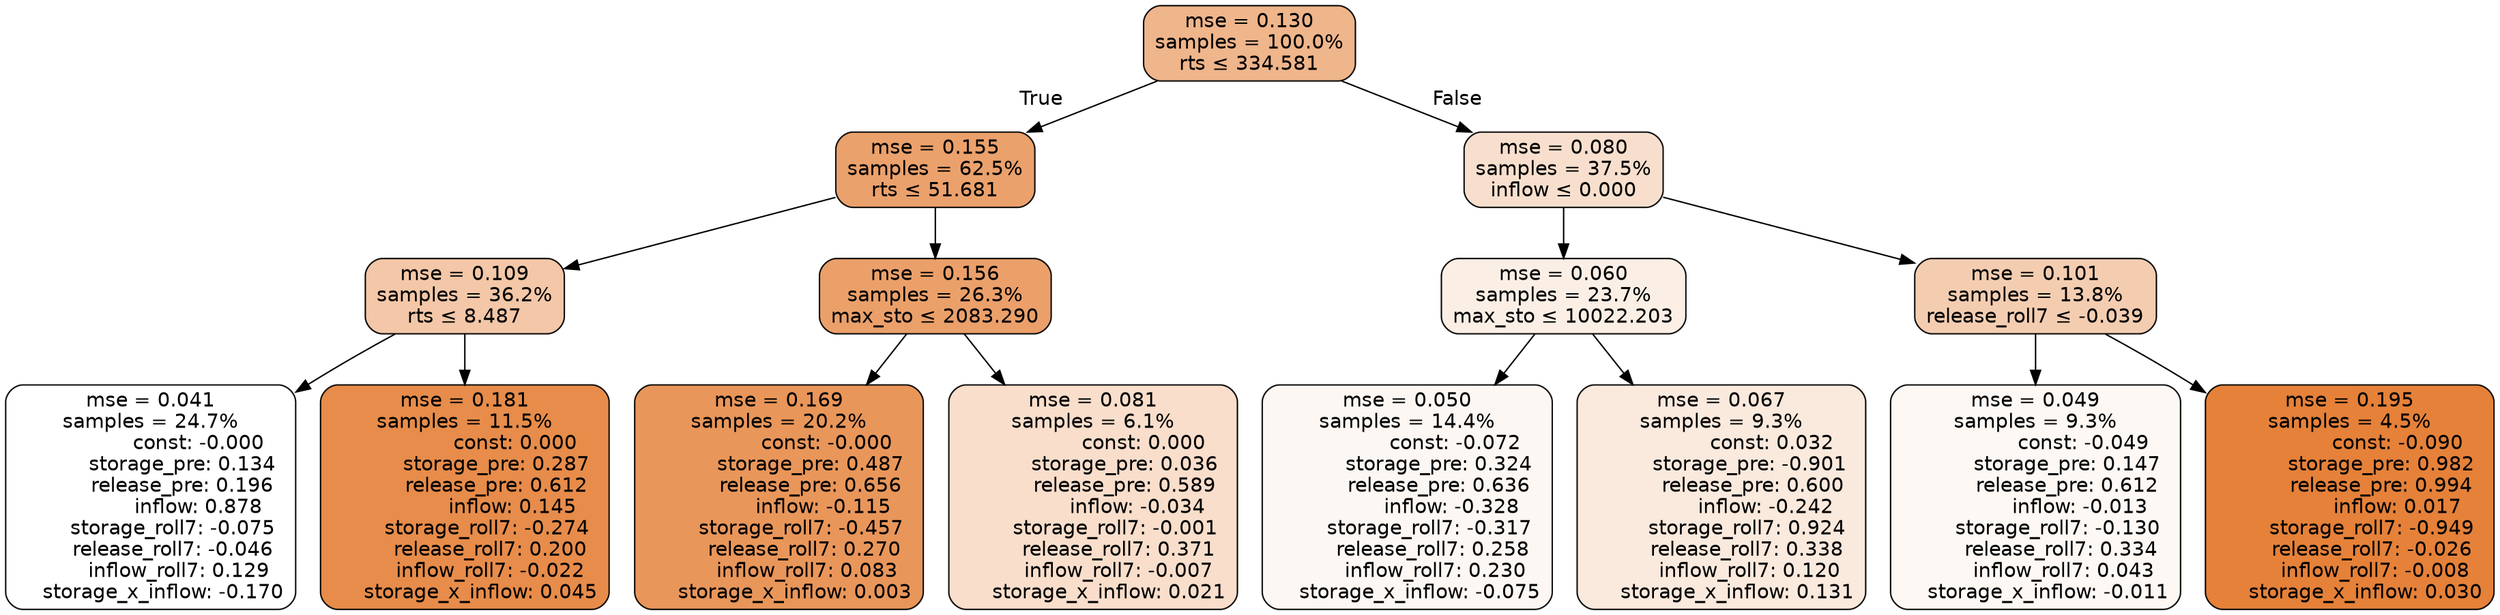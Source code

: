 digraph tree {
bgcolor="transparent"
node [shape=rectangle, style="filled, rounded", color="black", fontname=helvetica] ;
edge [fontname=helvetica] ;
	"0" [label="mse = 0.130
samples = 100.0%
rts &le; 334.581", fillcolor="#efb58b"]
	"1" [label="mse = 0.155
samples = 62.5%
rts &le; 51.681", fillcolor="#eba16c"]
	"2" [label="mse = 0.109
samples = 36.2%
rts &le; 8.487", fillcolor="#f3c7a7"]
	"3" [label="mse = 0.041
samples = 24.7%
               const: -0.000
          storage_pre: 0.134
          release_pre: 0.196
               inflow: 0.878
       storage_roll7: -0.075
       release_roll7: -0.046
         inflow_roll7: 0.129
    storage_x_inflow: -0.170", fillcolor="#ffffff"]
	"4" [label="mse = 0.181
samples = 11.5%
                const: 0.000
          storage_pre: 0.287
          release_pre: 0.612
               inflow: 0.145
       storage_roll7: -0.274
        release_roll7: 0.200
        inflow_roll7: -0.022
     storage_x_inflow: 0.045", fillcolor="#e78c4a"]
	"5" [label="mse = 0.156
samples = 26.3%
max_sto &le; 2083.290", fillcolor="#eba06a"]
	"6" [label="mse = 0.169
samples = 20.2%
               const: -0.000
          storage_pre: 0.487
          release_pre: 0.656
              inflow: -0.115
       storage_roll7: -0.457
        release_roll7: 0.270
         inflow_roll7: 0.083
     storage_x_inflow: 0.003", fillcolor="#e9965a"]
	"7" [label="mse = 0.081
samples = 6.1%
                const: 0.000
          storage_pre: 0.036
          release_pre: 0.589
              inflow: -0.034
       storage_roll7: -0.001
        release_roll7: 0.371
        inflow_roll7: -0.007
     storage_x_inflow: 0.021", fillcolor="#f8decb"]
	"8" [label="mse = 0.080
samples = 37.5%
inflow &le; 0.000", fillcolor="#f8dfcd"]
	"9" [label="mse = 0.060
samples = 23.7%
max_sto &le; 10022.203", fillcolor="#fbefe5"]
	"10" [label="mse = 0.050
samples = 14.4%
               const: -0.072
          storage_pre: 0.324
          release_pre: 0.636
              inflow: -0.328
       storage_roll7: -0.317
        release_roll7: 0.258
         inflow_roll7: 0.230
    storage_x_inflow: -0.075", fillcolor="#fdf7f3"]
	"11" [label="mse = 0.067
samples = 9.3%
                const: 0.032
         storage_pre: -0.901
          release_pre: 0.600
              inflow: -0.242
        storage_roll7: 0.924
        release_roll7: 0.338
         inflow_roll7: 0.120
     storage_x_inflow: 0.131", fillcolor="#fae9dd"]
	"12" [label="mse = 0.101
samples = 13.8%
release_roll7 &le; -0.039", fillcolor="#f4cdb1"]
	"13" [label="mse = 0.049
samples = 9.3%
               const: -0.049
          storage_pre: 0.147
          release_pre: 0.612
              inflow: -0.013
       storage_roll7: -0.130
        release_roll7: 0.334
         inflow_roll7: 0.043
    storage_x_inflow: -0.011", fillcolor="#fdf8f4"]
	"14" [label="mse = 0.195
samples = 4.5%
               const: -0.090
          storage_pre: 0.982
          release_pre: 0.994
               inflow: 0.017
       storage_roll7: -0.949
       release_roll7: -0.026
        inflow_roll7: -0.008
     storage_x_inflow: 0.030", fillcolor="#e58139"]

	"0" -> "1" [labeldistance=2.5, labelangle=45, headlabel="True"]
	"1" -> "2"
	"2" -> "3"
	"2" -> "4"
	"1" -> "5"
	"5" -> "6"
	"5" -> "7"
	"0" -> "8" [labeldistance=2.5, labelangle=-45, headlabel="False"]
	"8" -> "9"
	"9" -> "10"
	"9" -> "11"
	"8" -> "12"
	"12" -> "13"
	"12" -> "14"
}